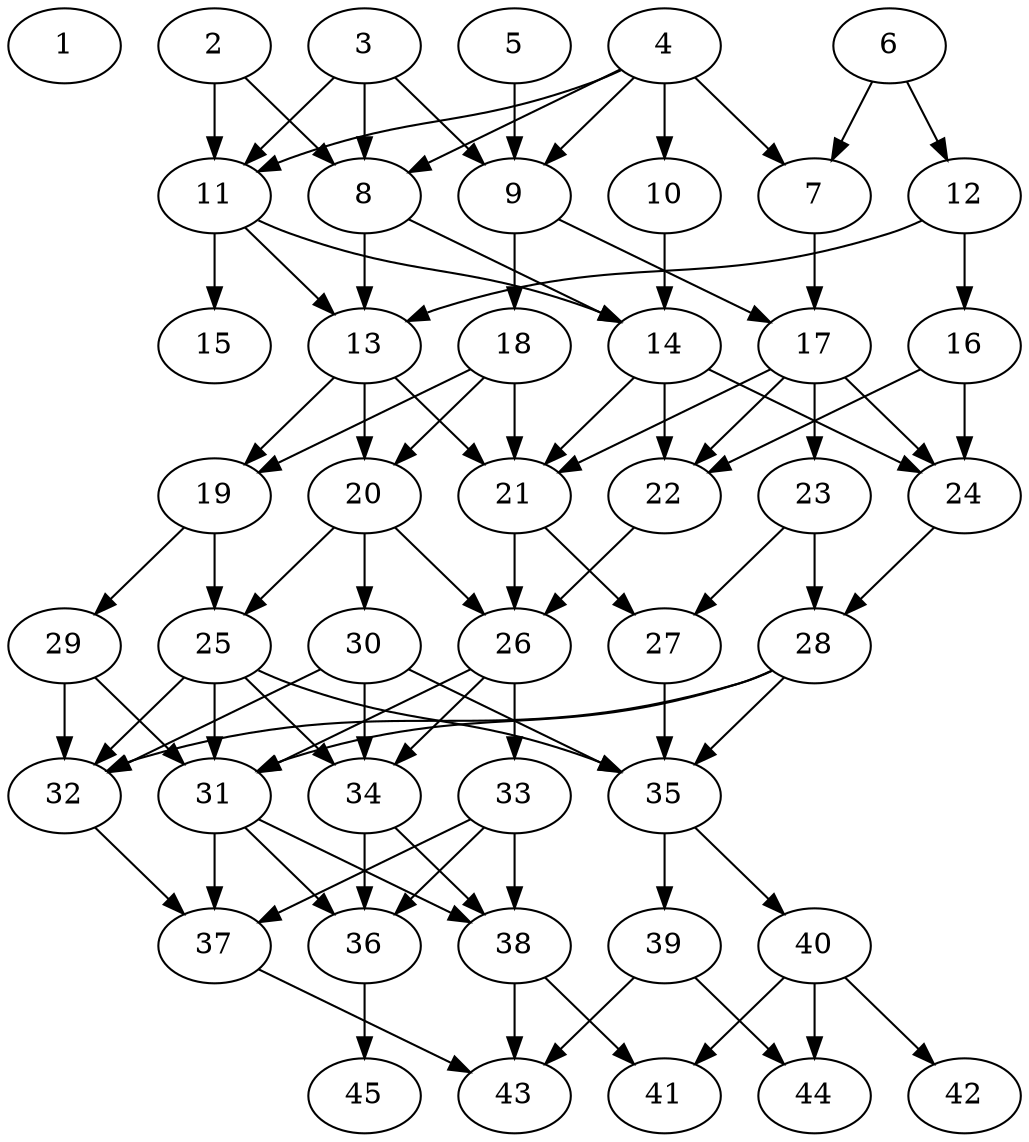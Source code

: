 // DAG automatically generated by daggen at Thu Oct  3 14:07:25 2019
// ./daggen --dot -n 45 --ccr 0.5 --fat 0.5 --regular 0.9 --density 0.6 --mindata 5242880 --maxdata 52428800 
digraph G {
  1 [size="34531328", alpha="0.16", expect_size="17265664"] 
  2 [size="90476544", alpha="0.12", expect_size="45238272"] 
  2 -> 8 [size ="45238272"]
  2 -> 11 [size ="45238272"]
  3 [size="38076416", alpha="0.13", expect_size="19038208"] 
  3 -> 8 [size ="19038208"]
  3 -> 9 [size ="19038208"]
  3 -> 11 [size ="19038208"]
  4 [size="38797312", alpha="0.16", expect_size="19398656"] 
  4 -> 7 [size ="19398656"]
  4 -> 8 [size ="19398656"]
  4 -> 9 [size ="19398656"]
  4 -> 10 [size ="19398656"]
  4 -> 11 [size ="19398656"]
  5 [size="16095232", alpha="0.01", expect_size="8047616"] 
  5 -> 9 [size ="8047616"]
  6 [size="36132864", alpha="0.01", expect_size="18066432"] 
  6 -> 7 [size ="18066432"]
  6 -> 12 [size ="18066432"]
  7 [size="10911744", alpha="0.08", expect_size="5455872"] 
  7 -> 17 [size ="5455872"]
  8 [size="15300608", alpha="0.06", expect_size="7650304"] 
  8 -> 13 [size ="7650304"]
  8 -> 14 [size ="7650304"]
  9 [size="80179200", alpha="0.19", expect_size="40089600"] 
  9 -> 17 [size ="40089600"]
  9 -> 18 [size ="40089600"]
  10 [size="42887168", alpha="0.02", expect_size="21443584"] 
  10 -> 14 [size ="21443584"]
  11 [size="59029504", alpha="0.07", expect_size="29514752"] 
  11 -> 13 [size ="29514752"]
  11 -> 14 [size ="29514752"]
  11 -> 15 [size ="29514752"]
  12 [size="39739392", alpha="0.03", expect_size="19869696"] 
  12 -> 13 [size ="19869696"]
  12 -> 16 [size ="19869696"]
  13 [size="95371264", alpha="0.13", expect_size="47685632"] 
  13 -> 19 [size ="47685632"]
  13 -> 20 [size ="47685632"]
  13 -> 21 [size ="47685632"]
  14 [size="64284672", alpha="0.17", expect_size="32142336"] 
  14 -> 21 [size ="32142336"]
  14 -> 22 [size ="32142336"]
  14 -> 24 [size ="32142336"]
  15 [size="43909120", alpha="0.17", expect_size="21954560"] 
  16 [size="47353856", alpha="0.08", expect_size="23676928"] 
  16 -> 22 [size ="23676928"]
  16 -> 24 [size ="23676928"]
  17 [size="51404800", alpha="0.15", expect_size="25702400"] 
  17 -> 21 [size ="25702400"]
  17 -> 22 [size ="25702400"]
  17 -> 23 [size ="25702400"]
  17 -> 24 [size ="25702400"]
  18 [size="87801856", alpha="0.17", expect_size="43900928"] 
  18 -> 19 [size ="43900928"]
  18 -> 20 [size ="43900928"]
  18 -> 21 [size ="43900928"]
  19 [size="20447232", alpha="0.09", expect_size="10223616"] 
  19 -> 25 [size ="10223616"]
  19 -> 29 [size ="10223616"]
  20 [size="15337472", alpha="0.03", expect_size="7668736"] 
  20 -> 25 [size ="7668736"]
  20 -> 26 [size ="7668736"]
  20 -> 30 [size ="7668736"]
  21 [size="25540608", alpha="0.01", expect_size="12770304"] 
  21 -> 26 [size ="12770304"]
  21 -> 27 [size ="12770304"]
  22 [size="59500544", alpha="0.17", expect_size="29750272"] 
  22 -> 26 [size ="29750272"]
  23 [size="72990720", alpha="0.18", expect_size="36495360"] 
  23 -> 27 [size ="36495360"]
  23 -> 28 [size ="36495360"]
  24 [size="41521152", alpha="0.05", expect_size="20760576"] 
  24 -> 28 [size ="20760576"]
  25 [size="26150912", alpha="0.13", expect_size="13075456"] 
  25 -> 31 [size ="13075456"]
  25 -> 32 [size ="13075456"]
  25 -> 34 [size ="13075456"]
  25 -> 35 [size ="13075456"]
  26 [size="11937792", alpha="0.07", expect_size="5968896"] 
  26 -> 31 [size ="5968896"]
  26 -> 33 [size ="5968896"]
  26 -> 34 [size ="5968896"]
  27 [size="50448384", alpha="0.01", expect_size="25224192"] 
  27 -> 35 [size ="25224192"]
  28 [size="26703872", alpha="0.16", expect_size="13351936"] 
  28 -> 31 [size ="13351936"]
  28 -> 32 [size ="13351936"]
  28 -> 35 [size ="13351936"]
  29 [size="12969984", alpha="0.06", expect_size="6484992"] 
  29 -> 31 [size ="6484992"]
  29 -> 32 [size ="6484992"]
  30 [size="56756224", alpha="0.03", expect_size="28378112"] 
  30 -> 32 [size ="28378112"]
  30 -> 34 [size ="28378112"]
  30 -> 35 [size ="28378112"]
  31 [size="69210112", alpha="0.10", expect_size="34605056"] 
  31 -> 36 [size ="34605056"]
  31 -> 37 [size ="34605056"]
  31 -> 38 [size ="34605056"]
  32 [size="74375168", alpha="0.03", expect_size="37187584"] 
  32 -> 37 [size ="37187584"]
  33 [size="57874432", alpha="0.14", expect_size="28937216"] 
  33 -> 36 [size ="28937216"]
  33 -> 37 [size ="28937216"]
  33 -> 38 [size ="28937216"]
  34 [size="47298560", alpha="0.16", expect_size="23649280"] 
  34 -> 36 [size ="23649280"]
  34 -> 38 [size ="23649280"]
  35 [size="70959104", alpha="0.06", expect_size="35479552"] 
  35 -> 39 [size ="35479552"]
  35 -> 40 [size ="35479552"]
  36 [size="40095744", alpha="0.03", expect_size="20047872"] 
  36 -> 45 [size ="20047872"]
  37 [size="74727424", alpha="0.09", expect_size="37363712"] 
  37 -> 43 [size ="37363712"]
  38 [size="80908288", alpha="0.12", expect_size="40454144"] 
  38 -> 41 [size ="40454144"]
  38 -> 43 [size ="40454144"]
  39 [size="63457280", alpha="0.16", expect_size="31728640"] 
  39 -> 43 [size ="31728640"]
  39 -> 44 [size ="31728640"]
  40 [size="92067840", alpha="0.02", expect_size="46033920"] 
  40 -> 41 [size ="46033920"]
  40 -> 42 [size ="46033920"]
  40 -> 44 [size ="46033920"]
  41 [size="104769536", alpha="0.11", expect_size="52384768"] 
  42 [size="55736320", alpha="0.10", expect_size="27868160"] 
  43 [size="68593664", alpha="0.02", expect_size="34296832"] 
  44 [size="39485440", alpha="0.01", expect_size="19742720"] 
  45 [size="22210560", alpha="0.04", expect_size="11105280"] 
}
